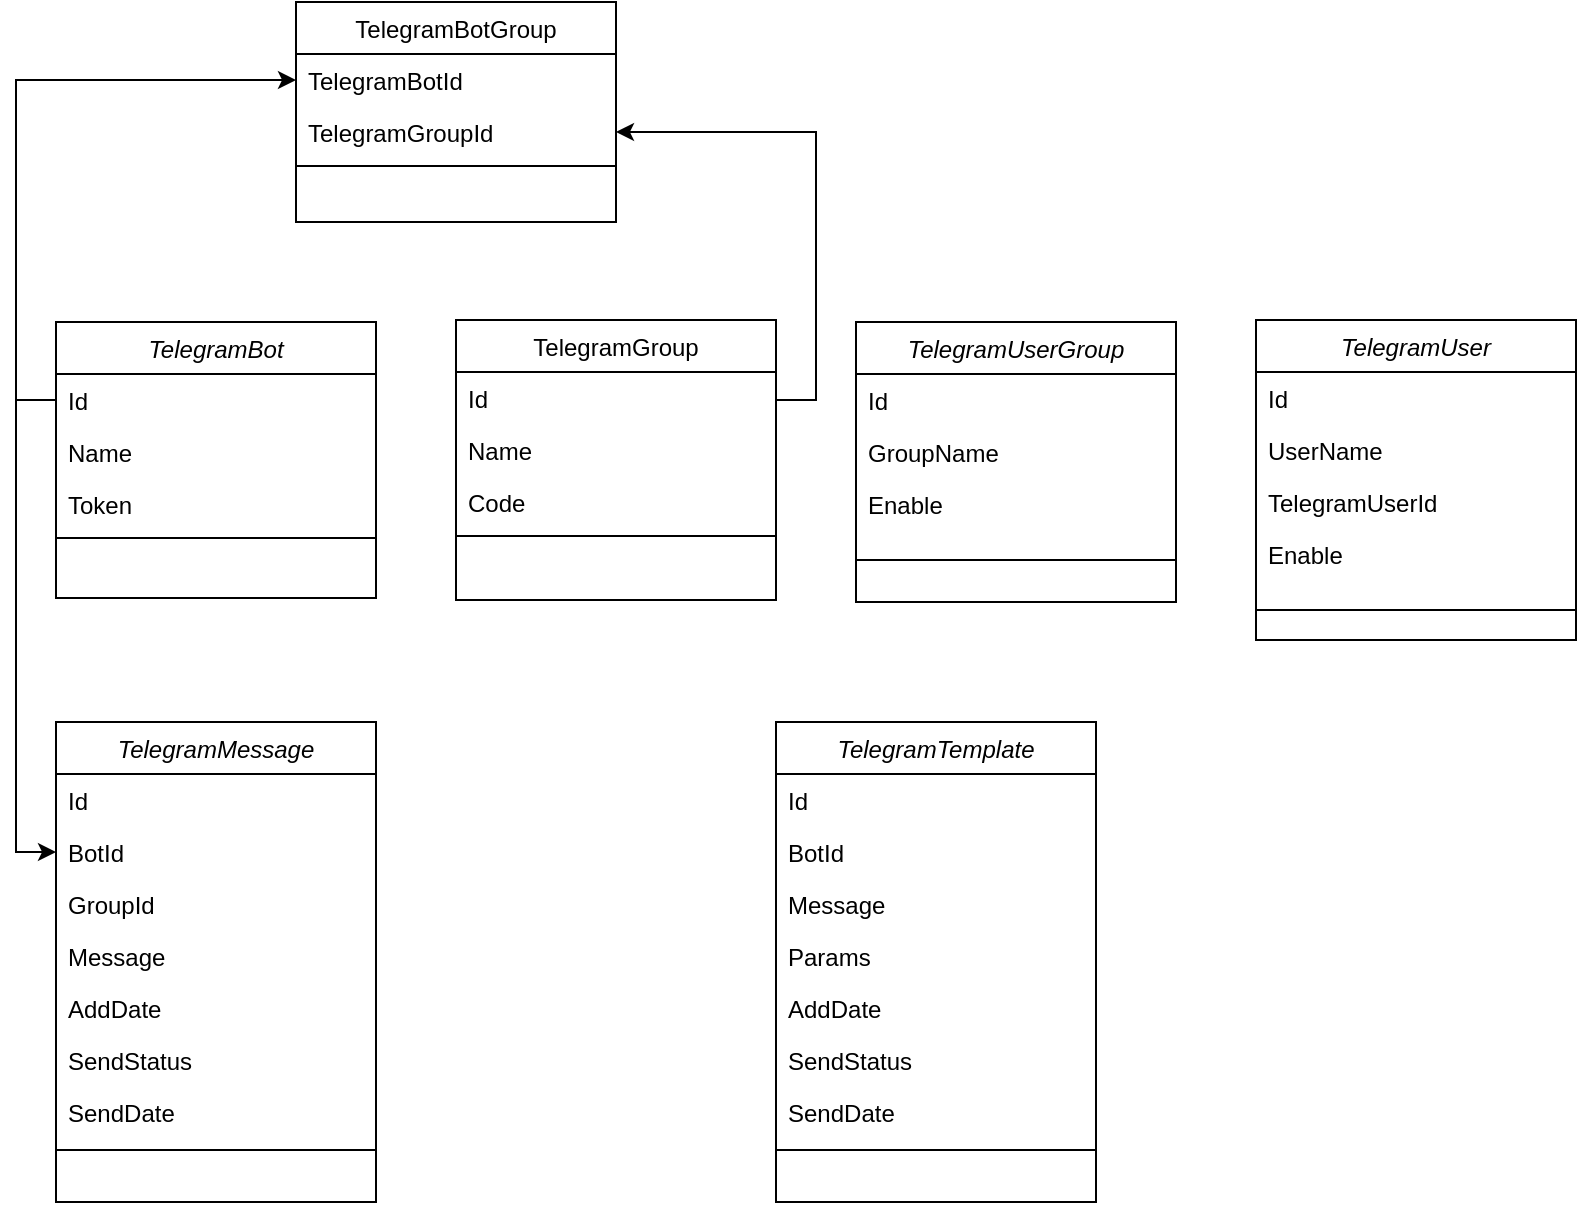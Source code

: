 <mxfile version="21.3.8" type="github">
  <diagram id="C5RBs43oDa-KdzZeNtuy" name="Page-1">
    <mxGraphModel dx="740" dy="602" grid="1" gridSize="10" guides="1" tooltips="1" connect="1" arrows="1" fold="1" page="1" pageScale="1" pageWidth="827" pageHeight="1169" math="0" shadow="0">
      <root>
        <mxCell id="WIyWlLk6GJQsqaUBKTNV-0" />
        <mxCell id="WIyWlLk6GJQsqaUBKTNV-1" parent="WIyWlLk6GJQsqaUBKTNV-0" />
        <mxCell id="zkfFHV4jXpPFQw0GAbJ--0" value="TelegramBot" style="swimlane;fontStyle=2;align=center;verticalAlign=top;childLayout=stackLayout;horizontal=1;startSize=26;horizontalStack=0;resizeParent=1;resizeLast=0;collapsible=1;marginBottom=0;rounded=0;shadow=0;strokeWidth=1;" parent="WIyWlLk6GJQsqaUBKTNV-1" vertex="1">
          <mxGeometry x="40" y="200" width="160" height="138" as="geometry">
            <mxRectangle x="230" y="140" width="160" height="26" as="alternateBounds" />
          </mxGeometry>
        </mxCell>
        <mxCell id="zkfFHV4jXpPFQw0GAbJ--1" value="Id" style="text;align=left;verticalAlign=top;spacingLeft=4;spacingRight=4;overflow=hidden;rotatable=0;points=[[0,0.5],[1,0.5]];portConstraint=eastwest;" parent="zkfFHV4jXpPFQw0GAbJ--0" vertex="1">
          <mxGeometry y="26" width="160" height="26" as="geometry" />
        </mxCell>
        <mxCell id="zkfFHV4jXpPFQw0GAbJ--2" value="Name" style="text;align=left;verticalAlign=top;spacingLeft=4;spacingRight=4;overflow=hidden;rotatable=0;points=[[0,0.5],[1,0.5]];portConstraint=eastwest;rounded=0;shadow=0;html=0;" parent="zkfFHV4jXpPFQw0GAbJ--0" vertex="1">
          <mxGeometry y="52" width="160" height="26" as="geometry" />
        </mxCell>
        <mxCell id="zkfFHV4jXpPFQw0GAbJ--3" value="Token" style="text;align=left;verticalAlign=top;spacingLeft=4;spacingRight=4;overflow=hidden;rotatable=0;points=[[0,0.5],[1,0.5]];portConstraint=eastwest;rounded=0;shadow=0;html=0;" parent="zkfFHV4jXpPFQw0GAbJ--0" vertex="1">
          <mxGeometry y="78" width="160" height="26" as="geometry" />
        </mxCell>
        <mxCell id="zkfFHV4jXpPFQw0GAbJ--4" value="" style="line;html=1;strokeWidth=1;align=left;verticalAlign=middle;spacingTop=-1;spacingLeft=3;spacingRight=3;rotatable=0;labelPosition=right;points=[];portConstraint=eastwest;" parent="zkfFHV4jXpPFQw0GAbJ--0" vertex="1">
          <mxGeometry y="104" width="160" height="8" as="geometry" />
        </mxCell>
        <mxCell id="HoM4fEYbFaHtlllAZeQV-0" style="edgeStyle=orthogonalEdgeStyle;rounded=0;orthogonalLoop=1;jettySize=auto;html=1;startArrow=classic;startFill=1;endArrow=none;endFill=0;entryX=1;entryY=0.5;entryDx=0;entryDy=0;" edge="1" parent="WIyWlLk6GJQsqaUBKTNV-1" source="zkfFHV4jXpPFQw0GAbJ--8" target="zkfFHV4jXpPFQw0GAbJ--18">
          <mxGeometry relative="1" as="geometry">
            <mxPoint x="320" y="79" as="sourcePoint" />
            <Array as="points">
              <mxPoint x="420" y="105" />
              <mxPoint x="420" y="239" />
              <mxPoint x="400" y="239" />
            </Array>
          </mxGeometry>
        </mxCell>
        <mxCell id="zkfFHV4jXpPFQw0GAbJ--6" value="TelegramBotGroup" style="swimlane;fontStyle=0;align=center;verticalAlign=top;childLayout=stackLayout;horizontal=1;startSize=26;horizontalStack=0;resizeParent=1;resizeLast=0;collapsible=1;marginBottom=0;rounded=0;shadow=0;strokeWidth=1;" parent="WIyWlLk6GJQsqaUBKTNV-1" vertex="1">
          <mxGeometry x="160" y="40" width="160" height="110" as="geometry">
            <mxRectangle x="130" y="380" width="160" height="26" as="alternateBounds" />
          </mxGeometry>
        </mxCell>
        <mxCell id="zkfFHV4jXpPFQw0GAbJ--7" value="TelegramBotId" style="text;align=left;verticalAlign=top;spacingLeft=4;spacingRight=4;overflow=hidden;rotatable=0;points=[[0,0.5],[1,0.5]];portConstraint=eastwest;" parent="zkfFHV4jXpPFQw0GAbJ--6" vertex="1">
          <mxGeometry y="26" width="160" height="26" as="geometry" />
        </mxCell>
        <mxCell id="zkfFHV4jXpPFQw0GAbJ--8" value="TelegramGroupId" style="text;align=left;verticalAlign=top;spacingLeft=4;spacingRight=4;overflow=hidden;rotatable=0;points=[[0,0.5],[1,0.5]];portConstraint=eastwest;rounded=0;shadow=0;html=0;" parent="zkfFHV4jXpPFQw0GAbJ--6" vertex="1">
          <mxGeometry y="52" width="160" height="26" as="geometry" />
        </mxCell>
        <mxCell id="zkfFHV4jXpPFQw0GAbJ--9" value="" style="line;html=1;strokeWidth=1;align=left;verticalAlign=middle;spacingTop=-1;spacingLeft=3;spacingRight=3;rotatable=0;labelPosition=right;points=[];portConstraint=eastwest;" parent="zkfFHV4jXpPFQw0GAbJ--6" vertex="1">
          <mxGeometry y="78" width="160" height="8" as="geometry" />
        </mxCell>
        <mxCell id="zkfFHV4jXpPFQw0GAbJ--12" value="" style="endArrow=none;endSize=10;endFill=0;shadow=0;strokeWidth=1;rounded=0;edgeStyle=elbowEdgeStyle;elbow=vertical;startArrow=classic;startFill=1;" parent="WIyWlLk6GJQsqaUBKTNV-1" source="zkfFHV4jXpPFQw0GAbJ--7" target="zkfFHV4jXpPFQw0GAbJ--1" edge="1">
          <mxGeometry width="160" relative="1" as="geometry">
            <mxPoint x="160" y="95" as="sourcePoint" />
            <mxPoint x="200" y="203" as="targetPoint" />
            <Array as="points">
              <mxPoint x="20" y="160" />
              <mxPoint x="20" y="170" />
              <mxPoint x="140" y="320" />
              <mxPoint x="20" y="250" />
            </Array>
          </mxGeometry>
        </mxCell>
        <mxCell id="zkfFHV4jXpPFQw0GAbJ--17" value="TelegramGroup" style="swimlane;fontStyle=0;align=center;verticalAlign=top;childLayout=stackLayout;horizontal=1;startSize=26;horizontalStack=0;resizeParent=1;resizeLast=0;collapsible=1;marginBottom=0;rounded=0;shadow=0;strokeWidth=1;" parent="WIyWlLk6GJQsqaUBKTNV-1" vertex="1">
          <mxGeometry x="240" y="199" width="160" height="140" as="geometry">
            <mxRectangle x="280" y="80" width="160" height="26" as="alternateBounds" />
          </mxGeometry>
        </mxCell>
        <mxCell id="zkfFHV4jXpPFQw0GAbJ--18" value="Id" style="text;align=left;verticalAlign=top;spacingLeft=4;spacingRight=4;overflow=hidden;rotatable=0;points=[[0,0.5],[1,0.5]];portConstraint=eastwest;" parent="zkfFHV4jXpPFQw0GAbJ--17" vertex="1">
          <mxGeometry y="26" width="160" height="26" as="geometry" />
        </mxCell>
        <mxCell id="zkfFHV4jXpPFQw0GAbJ--19" value="Name" style="text;align=left;verticalAlign=top;spacingLeft=4;spacingRight=4;overflow=hidden;rotatable=0;points=[[0,0.5],[1,0.5]];portConstraint=eastwest;rounded=0;shadow=0;html=0;" parent="zkfFHV4jXpPFQw0GAbJ--17" vertex="1">
          <mxGeometry y="52" width="160" height="26" as="geometry" />
        </mxCell>
        <mxCell id="zkfFHV4jXpPFQw0GAbJ--20" value="Code" style="text;align=left;verticalAlign=top;spacingLeft=4;spacingRight=4;overflow=hidden;rotatable=0;points=[[0,0.5],[1,0.5]];portConstraint=eastwest;rounded=0;shadow=0;html=0;" parent="zkfFHV4jXpPFQw0GAbJ--17" vertex="1">
          <mxGeometry y="78" width="160" height="26" as="geometry" />
        </mxCell>
        <mxCell id="zkfFHV4jXpPFQw0GAbJ--23" value="" style="line;html=1;strokeWidth=1;align=left;verticalAlign=middle;spacingTop=-1;spacingLeft=3;spacingRight=3;rotatable=0;labelPosition=right;points=[];portConstraint=eastwest;" parent="zkfFHV4jXpPFQw0GAbJ--17" vertex="1">
          <mxGeometry y="104" width="160" height="8" as="geometry" />
        </mxCell>
        <mxCell id="HoM4fEYbFaHtlllAZeQV-1" value="TelegramMessage" style="swimlane;fontStyle=2;align=center;verticalAlign=top;childLayout=stackLayout;horizontal=1;startSize=26;horizontalStack=0;resizeParent=1;resizeLast=0;collapsible=1;marginBottom=0;rounded=0;shadow=0;strokeWidth=1;" vertex="1" parent="WIyWlLk6GJQsqaUBKTNV-1">
          <mxGeometry x="40" y="400" width="160" height="240" as="geometry">
            <mxRectangle x="230" y="140" width="160" height="26" as="alternateBounds" />
          </mxGeometry>
        </mxCell>
        <mxCell id="HoM4fEYbFaHtlllAZeQV-2" value="Id" style="text;align=left;verticalAlign=top;spacingLeft=4;spacingRight=4;overflow=hidden;rotatable=0;points=[[0,0.5],[1,0.5]];portConstraint=eastwest;" vertex="1" parent="HoM4fEYbFaHtlllAZeQV-1">
          <mxGeometry y="26" width="160" height="26" as="geometry" />
        </mxCell>
        <mxCell id="HoM4fEYbFaHtlllAZeQV-3" value="BotId" style="text;align=left;verticalAlign=top;spacingLeft=4;spacingRight=4;overflow=hidden;rotatable=0;points=[[0,0.5],[1,0.5]];portConstraint=eastwest;rounded=0;shadow=0;html=0;" vertex="1" parent="HoM4fEYbFaHtlllAZeQV-1">
          <mxGeometry y="52" width="160" height="26" as="geometry" />
        </mxCell>
        <mxCell id="HoM4fEYbFaHtlllAZeQV-28" value="GroupId" style="text;align=left;verticalAlign=top;spacingLeft=4;spacingRight=4;overflow=hidden;rotatable=0;points=[[0,0.5],[1,0.5]];portConstraint=eastwest;rounded=0;shadow=0;html=0;" vertex="1" parent="HoM4fEYbFaHtlllAZeQV-1">
          <mxGeometry y="78" width="160" height="26" as="geometry" />
        </mxCell>
        <mxCell id="HoM4fEYbFaHtlllAZeQV-4" value="Message" style="text;align=left;verticalAlign=top;spacingLeft=4;spacingRight=4;overflow=hidden;rotatable=0;points=[[0,0.5],[1,0.5]];portConstraint=eastwest;rounded=0;shadow=0;html=0;" vertex="1" parent="HoM4fEYbFaHtlllAZeQV-1">
          <mxGeometry y="104" width="160" height="26" as="geometry" />
        </mxCell>
        <mxCell id="HoM4fEYbFaHtlllAZeQV-8" value="AddDate" style="text;align=left;verticalAlign=top;spacingLeft=4;spacingRight=4;overflow=hidden;rotatable=0;points=[[0,0.5],[1,0.5]];portConstraint=eastwest;rounded=0;shadow=0;html=0;" vertex="1" parent="HoM4fEYbFaHtlllAZeQV-1">
          <mxGeometry y="130" width="160" height="26" as="geometry" />
        </mxCell>
        <mxCell id="HoM4fEYbFaHtlllAZeQV-9" value="SendStatus" style="text;align=left;verticalAlign=top;spacingLeft=4;spacingRight=4;overflow=hidden;rotatable=0;points=[[0,0.5],[1,0.5]];portConstraint=eastwest;rounded=0;shadow=0;html=0;" vertex="1" parent="HoM4fEYbFaHtlllAZeQV-1">
          <mxGeometry y="156" width="160" height="26" as="geometry" />
        </mxCell>
        <mxCell id="HoM4fEYbFaHtlllAZeQV-10" value="SendDate" style="text;align=left;verticalAlign=top;spacingLeft=4;spacingRight=4;overflow=hidden;rotatable=0;points=[[0,0.5],[1,0.5]];portConstraint=eastwest;rounded=0;shadow=0;html=0;" vertex="1" parent="HoM4fEYbFaHtlllAZeQV-1">
          <mxGeometry y="182" width="160" height="26" as="geometry" />
        </mxCell>
        <mxCell id="HoM4fEYbFaHtlllAZeQV-5" value="" style="line;html=1;strokeWidth=1;align=left;verticalAlign=middle;spacingTop=-1;spacingLeft=3;spacingRight=3;rotatable=0;labelPosition=right;points=[];portConstraint=eastwest;" vertex="1" parent="HoM4fEYbFaHtlllAZeQV-1">
          <mxGeometry y="208" width="160" height="12" as="geometry" />
        </mxCell>
        <mxCell id="HoM4fEYbFaHtlllAZeQV-6" style="edgeStyle=orthogonalEdgeStyle;rounded=0;orthogonalLoop=1;jettySize=auto;html=1;" edge="1" parent="WIyWlLk6GJQsqaUBKTNV-1" source="zkfFHV4jXpPFQw0GAbJ--1" target="HoM4fEYbFaHtlllAZeQV-3">
          <mxGeometry relative="1" as="geometry">
            <Array as="points">
              <mxPoint x="20" y="239" />
              <mxPoint x="20" y="465" />
            </Array>
          </mxGeometry>
        </mxCell>
        <mxCell id="HoM4fEYbFaHtlllAZeQV-13" value="TelegramUser" style="swimlane;fontStyle=2;align=center;verticalAlign=top;childLayout=stackLayout;horizontal=1;startSize=26;horizontalStack=0;resizeParent=1;resizeLast=0;collapsible=1;marginBottom=0;rounded=0;shadow=0;strokeWidth=1;" vertex="1" parent="WIyWlLk6GJQsqaUBKTNV-1">
          <mxGeometry x="640" y="199" width="160" height="160" as="geometry">
            <mxRectangle x="230" y="140" width="160" height="26" as="alternateBounds" />
          </mxGeometry>
        </mxCell>
        <mxCell id="HoM4fEYbFaHtlllAZeQV-14" value="Id" style="text;align=left;verticalAlign=top;spacingLeft=4;spacingRight=4;overflow=hidden;rotatable=0;points=[[0,0.5],[1,0.5]];portConstraint=eastwest;" vertex="1" parent="HoM4fEYbFaHtlllAZeQV-13">
          <mxGeometry y="26" width="160" height="26" as="geometry" />
        </mxCell>
        <mxCell id="HoM4fEYbFaHtlllAZeQV-15" value="UserName" style="text;align=left;verticalAlign=top;spacingLeft=4;spacingRight=4;overflow=hidden;rotatable=0;points=[[0,0.5],[1,0.5]];portConstraint=eastwest;rounded=0;shadow=0;html=0;" vertex="1" parent="HoM4fEYbFaHtlllAZeQV-13">
          <mxGeometry y="52" width="160" height="26" as="geometry" />
        </mxCell>
        <mxCell id="HoM4fEYbFaHtlllAZeQV-16" value="TelegramUserId" style="text;align=left;verticalAlign=top;spacingLeft=4;spacingRight=4;overflow=hidden;rotatable=0;points=[[0,0.5],[1,0.5]];portConstraint=eastwest;rounded=0;shadow=0;html=0;" vertex="1" parent="HoM4fEYbFaHtlllAZeQV-13">
          <mxGeometry y="78" width="160" height="26" as="geometry" />
        </mxCell>
        <mxCell id="HoM4fEYbFaHtlllAZeQV-17" value="Enable" style="text;align=left;verticalAlign=top;spacingLeft=4;spacingRight=4;overflow=hidden;rotatable=0;points=[[0,0.5],[1,0.5]];portConstraint=eastwest;rounded=0;shadow=0;html=0;" vertex="1" parent="HoM4fEYbFaHtlllAZeQV-13">
          <mxGeometry y="104" width="160" height="26" as="geometry" />
        </mxCell>
        <mxCell id="HoM4fEYbFaHtlllAZeQV-21" value="" style="line;html=1;strokeWidth=1;align=left;verticalAlign=middle;spacingTop=-1;spacingLeft=3;spacingRight=3;rotatable=0;labelPosition=right;points=[];portConstraint=eastwest;" vertex="1" parent="HoM4fEYbFaHtlllAZeQV-13">
          <mxGeometry y="130" width="160" height="30" as="geometry" />
        </mxCell>
        <mxCell id="HoM4fEYbFaHtlllAZeQV-22" value="TelegramUserGroup" style="swimlane;fontStyle=2;align=center;verticalAlign=top;childLayout=stackLayout;horizontal=1;startSize=26;horizontalStack=0;resizeParent=1;resizeLast=0;collapsible=1;marginBottom=0;rounded=0;shadow=0;strokeWidth=1;" vertex="1" parent="WIyWlLk6GJQsqaUBKTNV-1">
          <mxGeometry x="440" y="200" width="160" height="140" as="geometry">
            <mxRectangle x="230" y="140" width="160" height="26" as="alternateBounds" />
          </mxGeometry>
        </mxCell>
        <mxCell id="HoM4fEYbFaHtlllAZeQV-23" value="Id" style="text;align=left;verticalAlign=top;spacingLeft=4;spacingRight=4;overflow=hidden;rotatable=0;points=[[0,0.5],[1,0.5]];portConstraint=eastwest;" vertex="1" parent="HoM4fEYbFaHtlllAZeQV-22">
          <mxGeometry y="26" width="160" height="26" as="geometry" />
        </mxCell>
        <mxCell id="HoM4fEYbFaHtlllAZeQV-24" value="GroupName" style="text;align=left;verticalAlign=top;spacingLeft=4;spacingRight=4;overflow=hidden;rotatable=0;points=[[0,0.5],[1,0.5]];portConstraint=eastwest;rounded=0;shadow=0;html=0;" vertex="1" parent="HoM4fEYbFaHtlllAZeQV-22">
          <mxGeometry y="52" width="160" height="26" as="geometry" />
        </mxCell>
        <mxCell id="HoM4fEYbFaHtlllAZeQV-26" value="Enable" style="text;align=left;verticalAlign=top;spacingLeft=4;spacingRight=4;overflow=hidden;rotatable=0;points=[[0,0.5],[1,0.5]];portConstraint=eastwest;rounded=0;shadow=0;html=0;" vertex="1" parent="HoM4fEYbFaHtlllAZeQV-22">
          <mxGeometry y="78" width="160" height="26" as="geometry" />
        </mxCell>
        <mxCell id="HoM4fEYbFaHtlllAZeQV-27" value="" style="line;html=1;strokeWidth=1;align=left;verticalAlign=middle;spacingTop=-1;spacingLeft=3;spacingRight=3;rotatable=0;labelPosition=right;points=[];portConstraint=eastwest;" vertex="1" parent="HoM4fEYbFaHtlllAZeQV-22">
          <mxGeometry y="104" width="160" height="30" as="geometry" />
        </mxCell>
        <mxCell id="HoM4fEYbFaHtlllAZeQV-29" value="TelegramTemplate" style="swimlane;fontStyle=2;align=center;verticalAlign=top;childLayout=stackLayout;horizontal=1;startSize=26;horizontalStack=0;resizeParent=1;resizeLast=0;collapsible=1;marginBottom=0;rounded=0;shadow=0;strokeWidth=1;" vertex="1" parent="WIyWlLk6GJQsqaUBKTNV-1">
          <mxGeometry x="400" y="400" width="160" height="240" as="geometry">
            <mxRectangle x="440" y="400" width="160" height="26" as="alternateBounds" />
          </mxGeometry>
        </mxCell>
        <mxCell id="HoM4fEYbFaHtlllAZeQV-30" value="Id" style="text;align=left;verticalAlign=top;spacingLeft=4;spacingRight=4;overflow=hidden;rotatable=0;points=[[0,0.5],[1,0.5]];portConstraint=eastwest;" vertex="1" parent="HoM4fEYbFaHtlllAZeQV-29">
          <mxGeometry y="26" width="160" height="26" as="geometry" />
        </mxCell>
        <mxCell id="HoM4fEYbFaHtlllAZeQV-31" value="BotId" style="text;align=left;verticalAlign=top;spacingLeft=4;spacingRight=4;overflow=hidden;rotatable=0;points=[[0,0.5],[1,0.5]];portConstraint=eastwest;rounded=0;shadow=0;html=0;" vertex="1" parent="HoM4fEYbFaHtlllAZeQV-29">
          <mxGeometry y="52" width="160" height="26" as="geometry" />
        </mxCell>
        <mxCell id="HoM4fEYbFaHtlllAZeQV-33" value="Message" style="text;align=left;verticalAlign=top;spacingLeft=4;spacingRight=4;overflow=hidden;rotatable=0;points=[[0,0.5],[1,0.5]];portConstraint=eastwest;rounded=0;shadow=0;html=0;" vertex="1" parent="HoM4fEYbFaHtlllAZeQV-29">
          <mxGeometry y="78" width="160" height="26" as="geometry" />
        </mxCell>
        <mxCell id="HoM4fEYbFaHtlllAZeQV-34" value="Params" style="text;align=left;verticalAlign=top;spacingLeft=4;spacingRight=4;overflow=hidden;rotatable=0;points=[[0,0.5],[1,0.5]];portConstraint=eastwest;rounded=0;shadow=0;html=0;" vertex="1" parent="HoM4fEYbFaHtlllAZeQV-29">
          <mxGeometry y="104" width="160" height="26" as="geometry" />
        </mxCell>
        <mxCell id="HoM4fEYbFaHtlllAZeQV-38" value="AddDate" style="text;align=left;verticalAlign=top;spacingLeft=4;spacingRight=4;overflow=hidden;rotatable=0;points=[[0,0.5],[1,0.5]];portConstraint=eastwest;rounded=0;shadow=0;html=0;" vertex="1" parent="HoM4fEYbFaHtlllAZeQV-29">
          <mxGeometry y="130" width="160" height="26" as="geometry" />
        </mxCell>
        <mxCell id="HoM4fEYbFaHtlllAZeQV-35" value="SendStatus" style="text;align=left;verticalAlign=top;spacingLeft=4;spacingRight=4;overflow=hidden;rotatable=0;points=[[0,0.5],[1,0.5]];portConstraint=eastwest;rounded=0;shadow=0;html=0;" vertex="1" parent="HoM4fEYbFaHtlllAZeQV-29">
          <mxGeometry y="156" width="160" height="26" as="geometry" />
        </mxCell>
        <mxCell id="HoM4fEYbFaHtlllAZeQV-36" value="SendDate" style="text;align=left;verticalAlign=top;spacingLeft=4;spacingRight=4;overflow=hidden;rotatable=0;points=[[0,0.5],[1,0.5]];portConstraint=eastwest;rounded=0;shadow=0;html=0;" vertex="1" parent="HoM4fEYbFaHtlllAZeQV-29">
          <mxGeometry y="182" width="160" height="26" as="geometry" />
        </mxCell>
        <mxCell id="HoM4fEYbFaHtlllAZeQV-37" value="" style="line;html=1;strokeWidth=1;align=left;verticalAlign=middle;spacingTop=-1;spacingLeft=3;spacingRight=3;rotatable=0;labelPosition=right;points=[];portConstraint=eastwest;" vertex="1" parent="HoM4fEYbFaHtlllAZeQV-29">
          <mxGeometry y="208" width="160" height="12" as="geometry" />
        </mxCell>
      </root>
    </mxGraphModel>
  </diagram>
</mxfile>

